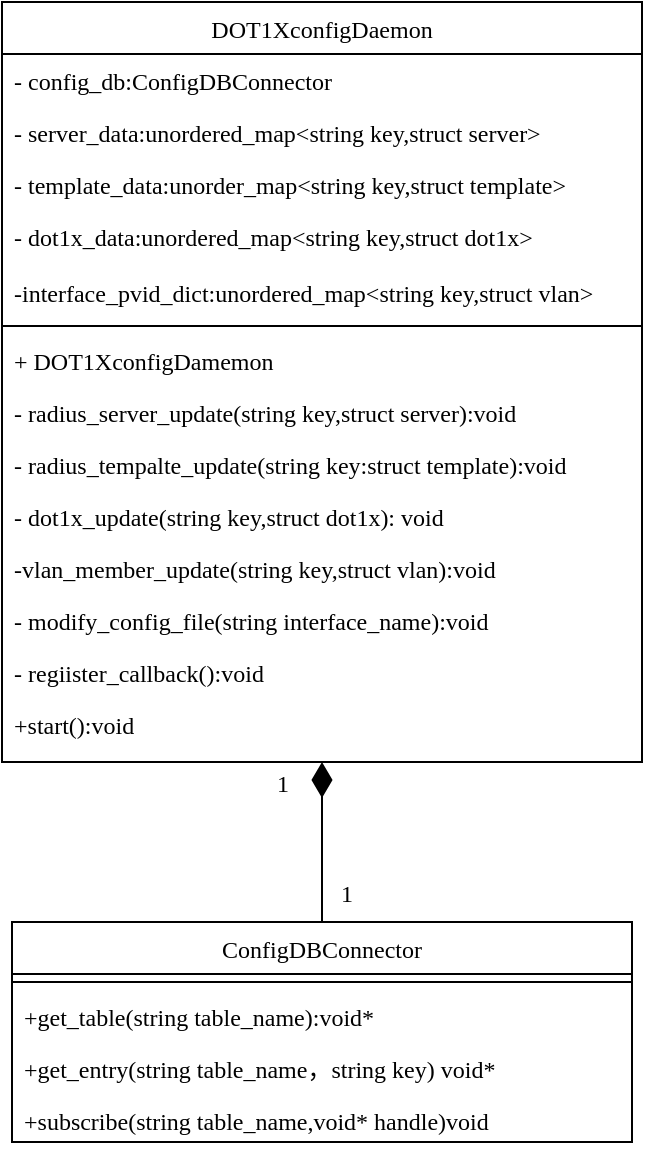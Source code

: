 <mxfile version="22.0.5" type="github">
  <diagram id="C5RBs43oDa-KdzZeNtuy" name="Page-1">
    <mxGraphModel dx="1053" dy="722" grid="1" gridSize="10" guides="1" tooltips="1" connect="1" arrows="1" fold="1" page="1" pageScale="1" pageWidth="827" pageHeight="1169" math="0" shadow="0">
      <root>
        <mxCell id="WIyWlLk6GJQsqaUBKTNV-0" />
        <mxCell id="WIyWlLk6GJQsqaUBKTNV-1" parent="WIyWlLk6GJQsqaUBKTNV-0" />
        <mxCell id="zkfFHV4jXpPFQw0GAbJ--0" value="DOT1XconfigDaemon" style="swimlane;fontStyle=0;align=center;verticalAlign=top;childLayout=stackLayout;horizontal=1;startSize=26;horizontalStack=0;resizeParent=1;resizeLast=0;collapsible=1;marginBottom=0;rounded=0;shadow=0;strokeWidth=1;fontSize=12;fontFamily=Times New Roman;" parent="WIyWlLk6GJQsqaUBKTNV-1" vertex="1">
          <mxGeometry x="220" y="120" width="320" height="380" as="geometry">
            <mxRectangle x="230" y="140" width="160" height="26" as="alternateBounds" />
          </mxGeometry>
        </mxCell>
        <mxCell id="zkfFHV4jXpPFQw0GAbJ--1" value="- config_db:ConfigDBConnector" style="text;align=left;verticalAlign=top;spacingLeft=4;spacingRight=4;overflow=hidden;rotatable=0;points=[[0,0.5],[1,0.5]];portConstraint=eastwest;fontSize=12;fontFamily=Times New Roman;" parent="zkfFHV4jXpPFQw0GAbJ--0" vertex="1">
          <mxGeometry y="26" width="320" height="26" as="geometry" />
        </mxCell>
        <mxCell id="zkfFHV4jXpPFQw0GAbJ--2" value="- server_data:unordered_map&lt;string key,struct server&gt;" style="text;align=left;verticalAlign=top;spacingLeft=4;spacingRight=4;overflow=hidden;rotatable=0;points=[[0,0.5],[1,0.5]];portConstraint=eastwest;rounded=0;shadow=0;html=0;fontSize=12;fontFamily=Times New Roman;" parent="zkfFHV4jXpPFQw0GAbJ--0" vertex="1">
          <mxGeometry y="52" width="320" height="26" as="geometry" />
        </mxCell>
        <mxCell id="zkfFHV4jXpPFQw0GAbJ--3" value="- template_data:unorder_map&lt;string key,struct template&gt;" style="text;align=left;verticalAlign=top;spacingLeft=4;spacingRight=4;overflow=hidden;rotatable=0;points=[[0,0.5],[1,0.5]];portConstraint=eastwest;rounded=0;shadow=0;html=0;fontSize=12;fontFamily=Times New Roman;" parent="zkfFHV4jXpPFQw0GAbJ--0" vertex="1">
          <mxGeometry y="78" width="320" height="26" as="geometry" />
        </mxCell>
        <mxCell id="zkfFHV4jXpPFQw0GAbJ--5" value="- dot1x_data:unordered_map&lt;string key,struct dot1x&gt;" style="text;align=left;verticalAlign=top;spacingLeft=4;spacingRight=4;overflow=hidden;rotatable=0;points=[[0,0.5],[1,0.5]];portConstraint=eastwest;fontSize=12;fontFamily=Times New Roman;" parent="zkfFHV4jXpPFQw0GAbJ--0" vertex="1">
          <mxGeometry y="104" width="320" height="28" as="geometry" />
        </mxCell>
        <mxCell id="TZjLMruSVyDFgt_icV_b-1" value="-interface_pvid_dict:unordered_map&lt;string key,struct vlan&gt;" style="text;align=left;verticalAlign=top;spacingLeft=4;spacingRight=4;overflow=hidden;rotatable=0;points=[[0,0.5],[1,0.5]];portConstraint=eastwest;rounded=0;shadow=0;html=0;fontSize=12;fontFamily=Times New Roman;" parent="zkfFHV4jXpPFQw0GAbJ--0" vertex="1">
          <mxGeometry y="132" width="320" height="26" as="geometry" />
        </mxCell>
        <mxCell id="zkfFHV4jXpPFQw0GAbJ--4" value="" style="line;html=1;strokeWidth=1;align=left;verticalAlign=middle;spacingTop=-1;spacingLeft=3;spacingRight=3;rotatable=0;labelPosition=right;points=[];portConstraint=eastwest;fontSize=12;fontFamily=Times New Roman;" parent="zkfFHV4jXpPFQw0GAbJ--0" vertex="1">
          <mxGeometry y="158" width="320" height="8" as="geometry" />
        </mxCell>
        <mxCell id="TZjLMruSVyDFgt_icV_b-2" value="+ DOT1XconfigDamemon" style="text;align=left;verticalAlign=top;spacingLeft=4;spacingRight=4;overflow=hidden;rotatable=0;points=[[0,0.5],[1,0.5]];portConstraint=eastwest;rounded=0;shadow=0;html=0;fontSize=12;fontFamily=Times New Roman;" parent="zkfFHV4jXpPFQw0GAbJ--0" vertex="1">
          <mxGeometry y="166" width="320" height="26" as="geometry" />
        </mxCell>
        <mxCell id="TZjLMruSVyDFgt_icV_b-3" value="- radius_server_update(string key,struct server):void" style="text;align=left;verticalAlign=top;spacingLeft=4;spacingRight=4;overflow=hidden;rotatable=0;points=[[0,0.5],[1,0.5]];portConstraint=eastwest;rounded=0;shadow=0;html=0;fontSize=12;fontFamily=Times New Roman;" parent="zkfFHV4jXpPFQw0GAbJ--0" vertex="1">
          <mxGeometry y="192" width="320" height="26" as="geometry" />
        </mxCell>
        <mxCell id="TZjLMruSVyDFgt_icV_b-4" value="- radius_tempalte_update(string key:struct template):void" style="text;align=left;verticalAlign=top;spacingLeft=4;spacingRight=4;overflow=hidden;rotatable=0;points=[[0,0.5],[1,0.5]];portConstraint=eastwest;rounded=0;shadow=0;html=0;fontSize=12;fontFamily=Times New Roman;" parent="zkfFHV4jXpPFQw0GAbJ--0" vertex="1">
          <mxGeometry y="218" width="320" height="26" as="geometry" />
        </mxCell>
        <mxCell id="TZjLMruSVyDFgt_icV_b-5" value="- dot1x_update(string key,struct dot1x): void" style="text;align=left;verticalAlign=top;spacingLeft=4;spacingRight=4;overflow=hidden;rotatable=0;points=[[0,0.5],[1,0.5]];portConstraint=eastwest;rounded=0;shadow=0;html=0;fontSize=12;fontFamily=Times New Roman;" parent="zkfFHV4jXpPFQw0GAbJ--0" vertex="1">
          <mxGeometry y="244" width="320" height="26" as="geometry" />
        </mxCell>
        <mxCell id="TZjLMruSVyDFgt_icV_b-6" value="-vlan_member_update(string key,struct vlan):void" style="text;align=left;verticalAlign=top;spacingLeft=4;spacingRight=4;overflow=hidden;rotatable=0;points=[[0,0.5],[1,0.5]];portConstraint=eastwest;rounded=0;shadow=0;html=0;fontSize=12;fontFamily=Times New Roman;" parent="zkfFHV4jXpPFQw0GAbJ--0" vertex="1">
          <mxGeometry y="270" width="320" height="26" as="geometry" />
        </mxCell>
        <mxCell id="TZjLMruSVyDFgt_icV_b-7" value="- modify_config_file(string interface_name):void " style="text;align=left;verticalAlign=top;spacingLeft=4;spacingRight=4;overflow=hidden;rotatable=0;points=[[0,0.5],[1,0.5]];portConstraint=eastwest;rounded=0;shadow=0;html=0;fontSize=12;fontFamily=Times New Roman;" parent="zkfFHV4jXpPFQw0GAbJ--0" vertex="1">
          <mxGeometry y="296" width="320" height="26" as="geometry" />
        </mxCell>
        <mxCell id="TZjLMruSVyDFgt_icV_b-8" value="- regiister_callback():void" style="text;align=left;verticalAlign=top;spacingLeft=4;spacingRight=4;overflow=hidden;rotatable=0;points=[[0,0.5],[1,0.5]];portConstraint=eastwest;rounded=0;shadow=0;html=0;fontSize=12;fontFamily=Times New Roman;" parent="zkfFHV4jXpPFQw0GAbJ--0" vertex="1">
          <mxGeometry y="322" width="320" height="26" as="geometry" />
        </mxCell>
        <mxCell id="zkfFHV4jXpPFQw0GAbJ--17" value="ConfigDBConnector" style="swimlane;fontStyle=0;align=center;verticalAlign=top;childLayout=stackLayout;horizontal=1;startSize=26;horizontalStack=0;resizeParent=1;resizeLast=0;collapsible=1;marginBottom=0;rounded=0;shadow=0;strokeWidth=1;fontSize=12;fontFamily=Times New Roman;" parent="WIyWlLk6GJQsqaUBKTNV-1" vertex="1">
          <mxGeometry x="225" y="580" width="310" height="110" as="geometry">
            <mxRectangle x="550" y="140" width="160" height="26" as="alternateBounds" />
          </mxGeometry>
        </mxCell>
        <mxCell id="zkfFHV4jXpPFQw0GAbJ--23" value="" style="line;html=1;strokeWidth=1;align=left;verticalAlign=middle;spacingTop=-1;spacingLeft=3;spacingRight=3;rotatable=0;labelPosition=right;points=[];portConstraint=eastwest;fontSize=12;fontFamily=Times New Roman;" parent="zkfFHV4jXpPFQw0GAbJ--17" vertex="1">
          <mxGeometry y="26" width="310" height="8" as="geometry" />
        </mxCell>
        <mxCell id="zkfFHV4jXpPFQw0GAbJ--18" value="+get_table(string table_name):void*" style="text;align=left;verticalAlign=top;spacingLeft=4;spacingRight=4;overflow=hidden;rotatable=0;points=[[0,0.5],[1,0.5]];portConstraint=eastwest;fontSize=12;fontFamily=Times New Roman;" parent="zkfFHV4jXpPFQw0GAbJ--17" vertex="1">
          <mxGeometry y="34" width="310" height="26" as="geometry" />
        </mxCell>
        <mxCell id="zkfFHV4jXpPFQw0GAbJ--22" value="+get_entry(string table_name，string key) void*" style="text;align=left;verticalAlign=top;spacingLeft=4;spacingRight=4;overflow=hidden;rotatable=0;points=[[0,0.5],[1,0.5]];portConstraint=eastwest;rounded=0;shadow=0;html=0;fontSize=12;fontFamily=Times New Roman;" parent="zkfFHV4jXpPFQw0GAbJ--17" vertex="1">
          <mxGeometry y="60" width="310" height="26" as="geometry" />
        </mxCell>
        <mxCell id="zkfFHV4jXpPFQw0GAbJ--19" value="+subscribe(string table_name,void* handle)void" style="text;align=left;verticalAlign=top;spacingLeft=4;spacingRight=4;overflow=hidden;rotatable=0;points=[[0,0.5],[1,0.5]];portConstraint=eastwest;rounded=0;shadow=0;html=0;fontSize=12;fontFamily=Times New Roman;" parent="zkfFHV4jXpPFQw0GAbJ--17" vertex="1">
          <mxGeometry y="86" width="310" height="24" as="geometry" />
        </mxCell>
        <mxCell id="TZjLMruSVyDFgt_icV_b-9" value="+start():void" style="text;align=left;verticalAlign=top;spacingLeft=4;spacingRight=4;overflow=hidden;rotatable=0;points=[[0,0.5],[1,0.5]];portConstraint=eastwest;rounded=0;shadow=0;html=0;fontSize=12;fontFamily=Times New Roman;" parent="WIyWlLk6GJQsqaUBKTNV-1" vertex="1">
          <mxGeometry x="220" y="468" width="330" height="26" as="geometry" />
        </mxCell>
        <mxCell id="TZjLMruSVyDFgt_icV_b-11" value="" style="endArrow=diamondThin;html=1;rounded=0;exitX=0.5;exitY=0;exitDx=0;exitDy=0;entryX=0.5;entryY=1;entryDx=0;entryDy=0;endFill=1;startArrow=none;startFill=0;endSize=15;startSize=15;fontSize=12;fontFamily=Times New Roman;" parent="WIyWlLk6GJQsqaUBKTNV-1" source="zkfFHV4jXpPFQw0GAbJ--17" target="zkfFHV4jXpPFQw0GAbJ--0" edge="1">
          <mxGeometry width="50" height="50" relative="1" as="geometry">
            <mxPoint x="310" y="460" as="sourcePoint" />
            <mxPoint x="360" y="410" as="targetPoint" />
          </mxGeometry>
        </mxCell>
        <mxCell id="TZjLMruSVyDFgt_icV_b-12" value="1" style="edgeLabel;html=1;align=center;verticalAlign=middle;resizable=0;points=[];fontSize=12;fontFamily=Times New Roman;" parent="TZjLMruSVyDFgt_icV_b-11" vertex="1" connectable="0">
          <mxGeometry x="0.032" y="-3" relative="1" as="geometry">
            <mxPoint x="-23" y="-28" as="offset" />
          </mxGeometry>
        </mxCell>
        <mxCell id="TZjLMruSVyDFgt_icV_b-14" value="1" style="edgeLabel;html=1;align=center;verticalAlign=middle;resizable=0;points=[];fontSize=12;fontFamily=Times New Roman;" parent="WIyWlLk6GJQsqaUBKTNV-1" vertex="1" connectable="0">
          <mxGeometry x="400" y="494" as="geometry">
            <mxPoint x="-8" y="72" as="offset" />
          </mxGeometry>
        </mxCell>
      </root>
    </mxGraphModel>
  </diagram>
</mxfile>
